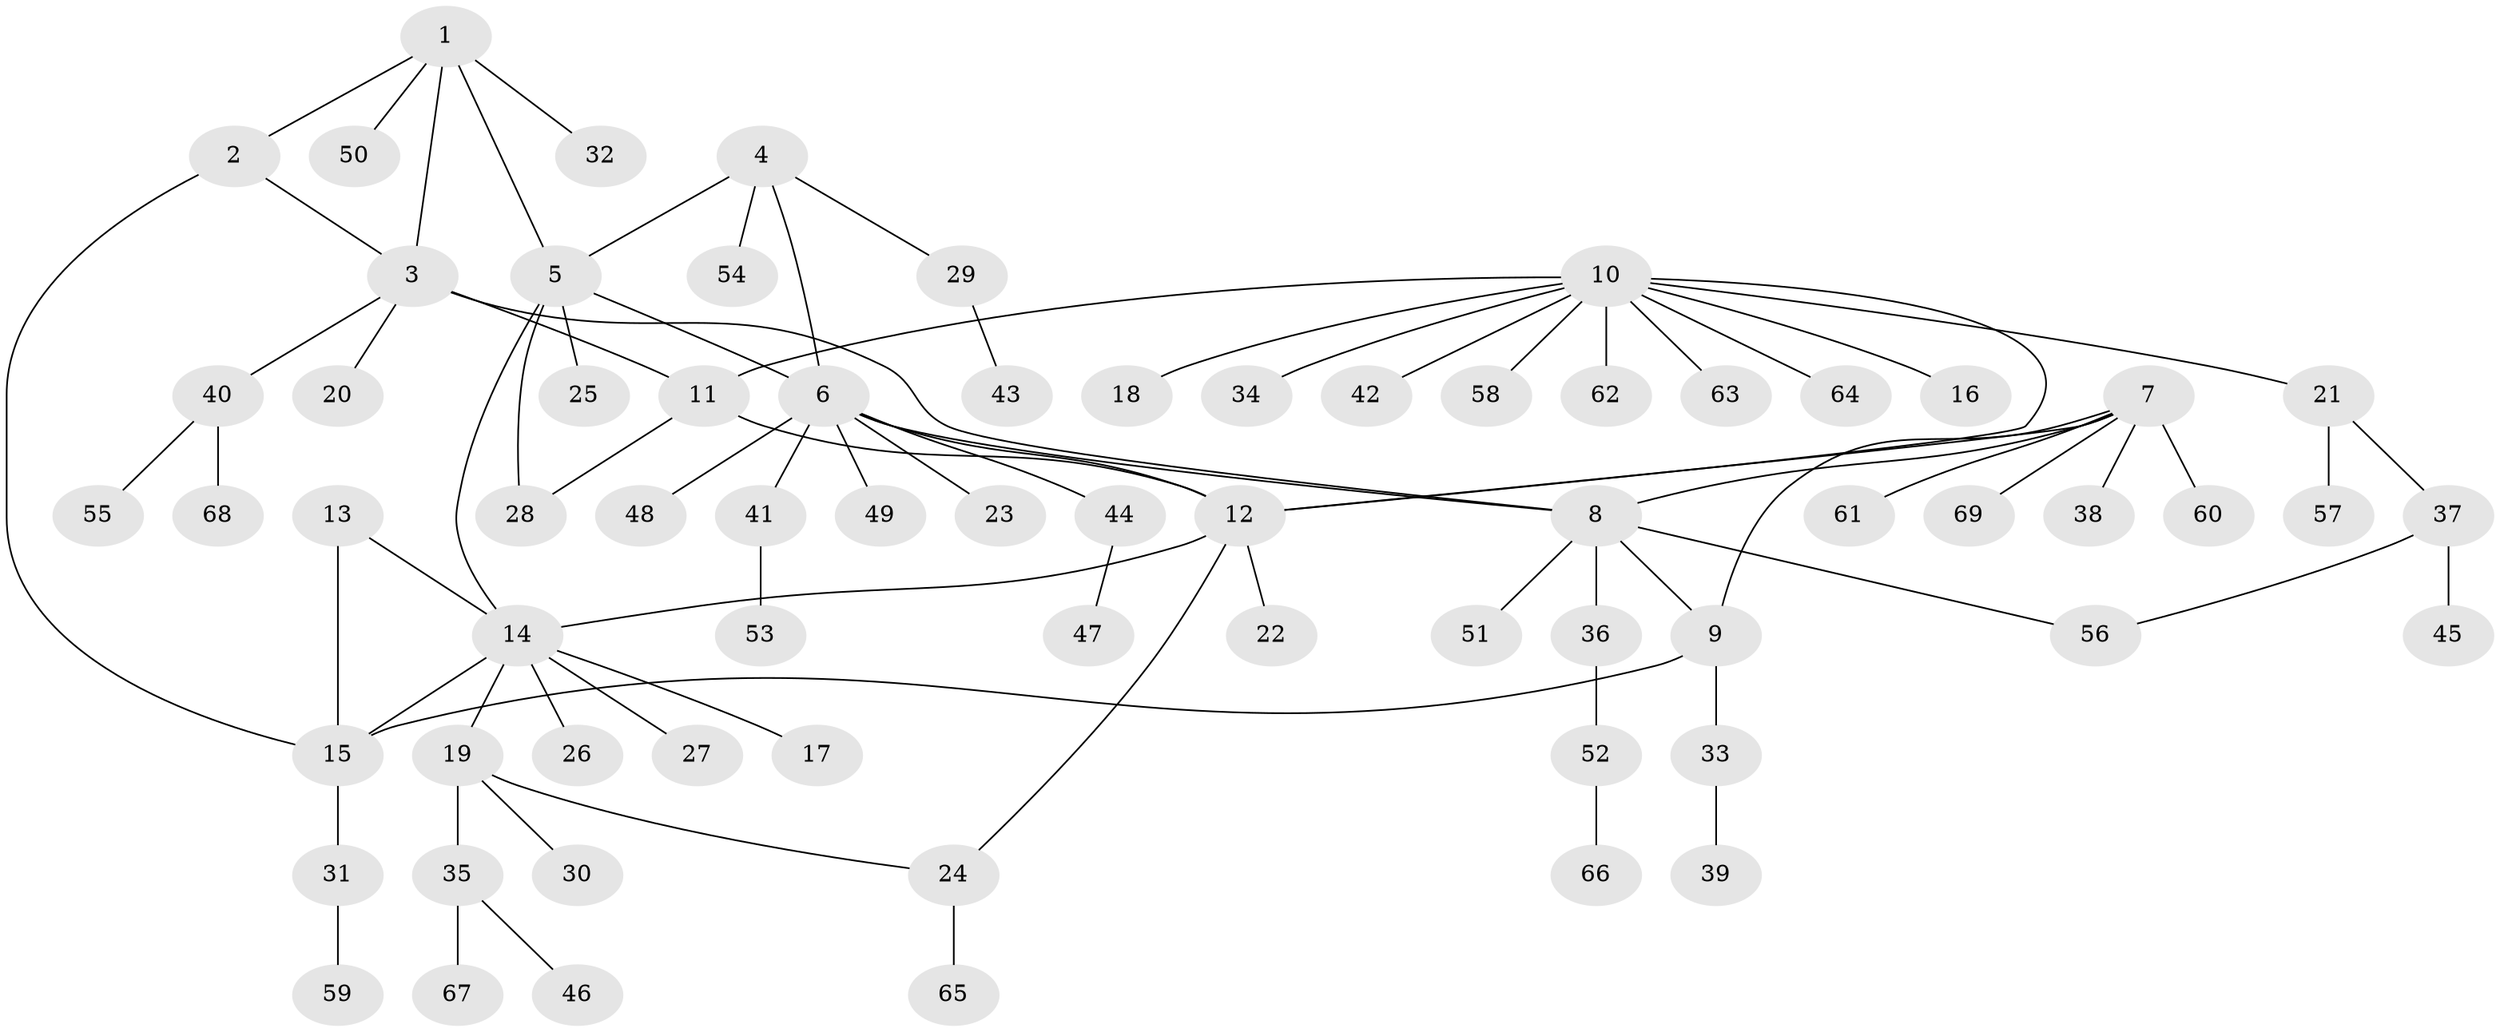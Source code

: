 // Generated by graph-tools (version 1.1) at 2025/11/02/27/25 16:11:29]
// undirected, 69 vertices, 82 edges
graph export_dot {
graph [start="1"]
  node [color=gray90,style=filled];
  1;
  2;
  3;
  4;
  5;
  6;
  7;
  8;
  9;
  10;
  11;
  12;
  13;
  14;
  15;
  16;
  17;
  18;
  19;
  20;
  21;
  22;
  23;
  24;
  25;
  26;
  27;
  28;
  29;
  30;
  31;
  32;
  33;
  34;
  35;
  36;
  37;
  38;
  39;
  40;
  41;
  42;
  43;
  44;
  45;
  46;
  47;
  48;
  49;
  50;
  51;
  52;
  53;
  54;
  55;
  56;
  57;
  58;
  59;
  60;
  61;
  62;
  63;
  64;
  65;
  66;
  67;
  68;
  69;
  1 -- 2;
  1 -- 3;
  1 -- 5;
  1 -- 32;
  1 -- 50;
  2 -- 3;
  2 -- 15;
  3 -- 8;
  3 -- 11;
  3 -- 20;
  3 -- 40;
  4 -- 5;
  4 -- 6;
  4 -- 29;
  4 -- 54;
  5 -- 6;
  5 -- 14;
  5 -- 25;
  5 -- 28;
  6 -- 8;
  6 -- 12;
  6 -- 23;
  6 -- 41;
  6 -- 44;
  6 -- 48;
  6 -- 49;
  7 -- 8;
  7 -- 9;
  7 -- 12;
  7 -- 38;
  7 -- 60;
  7 -- 61;
  7 -- 69;
  8 -- 9;
  8 -- 36;
  8 -- 51;
  8 -- 56;
  9 -- 15;
  9 -- 33;
  10 -- 11;
  10 -- 12;
  10 -- 16;
  10 -- 18;
  10 -- 21;
  10 -- 34;
  10 -- 42;
  10 -- 58;
  10 -- 62;
  10 -- 63;
  10 -- 64;
  11 -- 12;
  11 -- 28;
  12 -- 14;
  12 -- 22;
  12 -- 24;
  13 -- 14;
  13 -- 15;
  14 -- 15;
  14 -- 17;
  14 -- 19;
  14 -- 26;
  14 -- 27;
  15 -- 31;
  19 -- 24;
  19 -- 30;
  19 -- 35;
  21 -- 37;
  21 -- 57;
  24 -- 65;
  29 -- 43;
  31 -- 59;
  33 -- 39;
  35 -- 46;
  35 -- 67;
  36 -- 52;
  37 -- 45;
  37 -- 56;
  40 -- 55;
  40 -- 68;
  41 -- 53;
  44 -- 47;
  52 -- 66;
}
